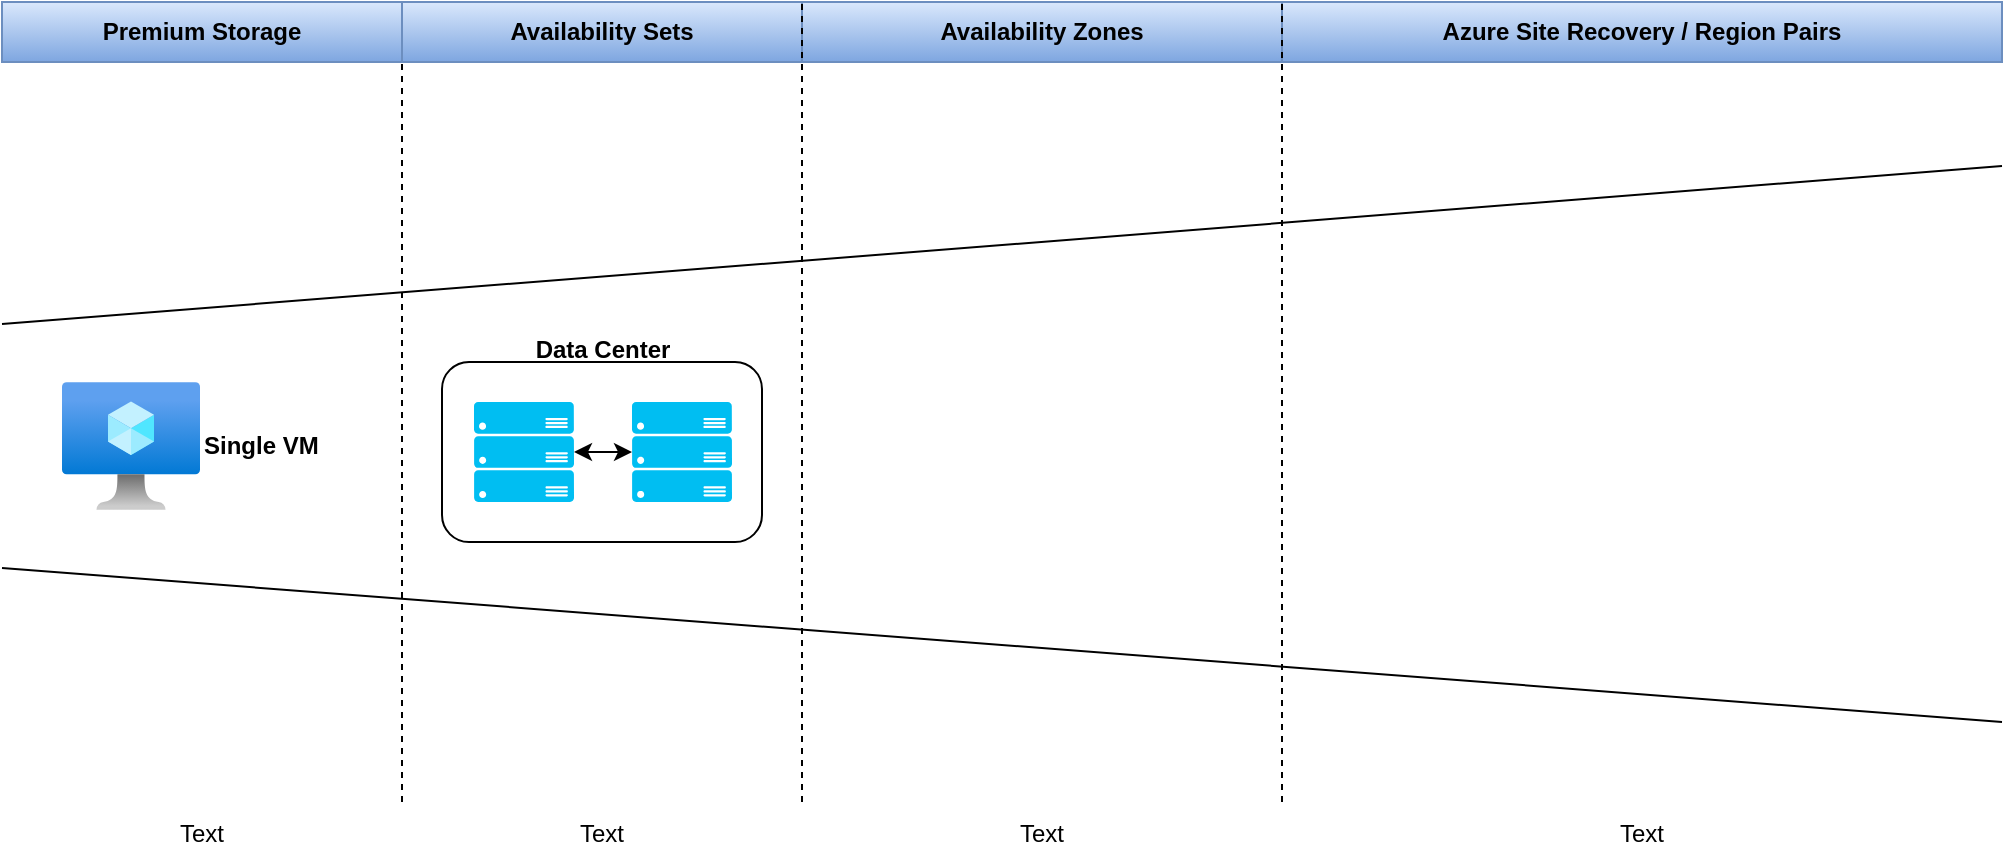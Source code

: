 <mxfile version="20.6.0" type="github">
  <diagram id="yHkP9et_nurtHbuX6qxw" name="Page-1">
    <mxGraphModel dx="1550" dy="867" grid="1" gridSize="10" guides="1" tooltips="1" connect="1" arrows="1" fold="1" page="1" pageScale="1" pageWidth="1100" pageHeight="850" math="0" shadow="0">
      <root>
        <mxCell id="0" />
        <mxCell id="1" parent="0" />
        <mxCell id="2sGrRd3t7OlV81lBVQXa-1" value="" style="endArrow=none;dashed=1;html=1;rounded=0;entryX=1;entryY=0;entryDx=0;entryDy=0;" parent="1" target="2sGrRd3t7OlV81lBVQXa-7" edge="1">
          <mxGeometry width="50" height="50" relative="1" as="geometry">
            <mxPoint x="240" y="520" as="sourcePoint" />
            <mxPoint x="240" y="150" as="targetPoint" />
          </mxGeometry>
        </mxCell>
        <mxCell id="2sGrRd3t7OlV81lBVQXa-5" value="" style="endArrow=none;html=1;rounded=0;" parent="1" edge="1">
          <mxGeometry width="50" height="50" relative="1" as="geometry">
            <mxPoint x="40" y="281" as="sourcePoint" />
            <mxPoint x="1040" y="202" as="targetPoint" />
          </mxGeometry>
        </mxCell>
        <mxCell id="2sGrRd3t7OlV81lBVQXa-7" value="Premium Storage" style="rounded=0;whiteSpace=wrap;html=1;fillColor=#dae8fc;gradientColor=#7ea6e0;strokeColor=#6c8ebf;fontStyle=1" parent="1" vertex="1">
          <mxGeometry x="40" y="120" width="200" height="30" as="geometry" />
        </mxCell>
        <mxCell id="2sGrRd3t7OlV81lBVQXa-8" value="Availability Sets" style="rounded=0;whiteSpace=wrap;html=1;fillColor=#dae8fc;gradientColor=#7ea6e0;strokeColor=#6c8ebf;fontStyle=1" parent="1" vertex="1">
          <mxGeometry x="240" y="120" width="200" height="30" as="geometry" />
        </mxCell>
        <mxCell id="2sGrRd3t7OlV81lBVQXa-9" value="Availability Zones" style="rounded=0;whiteSpace=wrap;html=1;fillColor=#dae8fc;gradientColor=#7ea6e0;strokeColor=#6c8ebf;fontStyle=1" parent="1" vertex="1">
          <mxGeometry x="440" y="120" width="240" height="30" as="geometry" />
        </mxCell>
        <mxCell id="2sGrRd3t7OlV81lBVQXa-10" value="Azure Site Recovery / Region Pairs" style="rounded=0;whiteSpace=wrap;html=1;fillColor=#dae8fc;gradientColor=#7ea6e0;strokeColor=#6c8ebf;fontStyle=1" parent="1" vertex="1">
          <mxGeometry x="680" y="120" width="360" height="30" as="geometry" />
        </mxCell>
        <mxCell id="2sGrRd3t7OlV81lBVQXa-14" value="" style="endArrow=none;html=1;rounded=0;" parent="1" edge="1">
          <mxGeometry width="50" height="50" relative="1" as="geometry">
            <mxPoint x="40" y="403" as="sourcePoint" />
            <mxPoint x="1040" y="480" as="targetPoint" />
          </mxGeometry>
        </mxCell>
        <mxCell id="2sGrRd3t7OlV81lBVQXa-15" value="" style="endArrow=none;dashed=1;html=1;rounded=0;entryX=1;entryY=0;entryDx=0;entryDy=0;" parent="1" edge="1">
          <mxGeometry width="50" height="50" relative="1" as="geometry">
            <mxPoint x="440" y="520" as="sourcePoint" />
            <mxPoint x="440" y="120" as="targetPoint" />
          </mxGeometry>
        </mxCell>
        <mxCell id="2sGrRd3t7OlV81lBVQXa-16" value="" style="endArrow=none;dashed=1;html=1;rounded=0;entryX=1;entryY=0;entryDx=0;entryDy=0;" parent="1" edge="1">
          <mxGeometry width="50" height="50" relative="1" as="geometry">
            <mxPoint x="680" y="520" as="sourcePoint" />
            <mxPoint x="680" y="120" as="targetPoint" />
          </mxGeometry>
        </mxCell>
        <mxCell id="2sGrRd3t7OlV81lBVQXa-18" value="Text" style="text;html=1;strokeColor=none;fillColor=none;align=center;verticalAlign=middle;whiteSpace=wrap;rounded=0;" parent="1" vertex="1">
          <mxGeometry x="40" y="521" width="200" height="30" as="geometry" />
        </mxCell>
        <mxCell id="2sGrRd3t7OlV81lBVQXa-19" value="Text" style="text;html=1;strokeColor=none;fillColor=none;align=center;verticalAlign=middle;whiteSpace=wrap;rounded=0;" parent="1" vertex="1">
          <mxGeometry x="240" y="521" width="200" height="30" as="geometry" />
        </mxCell>
        <mxCell id="2sGrRd3t7OlV81lBVQXa-20" value="Text" style="text;html=1;strokeColor=none;fillColor=none;align=center;verticalAlign=middle;whiteSpace=wrap;rounded=0;" parent="1" vertex="1">
          <mxGeometry x="440" y="521" width="240" height="30" as="geometry" />
        </mxCell>
        <mxCell id="2sGrRd3t7OlV81lBVQXa-21" value="Text" style="text;html=1;strokeColor=none;fillColor=none;align=center;verticalAlign=middle;whiteSpace=wrap;rounded=0;" parent="1" vertex="1">
          <mxGeometry x="680" y="521" width="360" height="30" as="geometry" />
        </mxCell>
        <mxCell id="g8kyRkZsqTqi61Bz7J0J-1" value="Single VM" style="aspect=fixed;html=1;points=[];align=left;image;fontSize=12;image=img/lib/azure2/compute/Virtual_Machine.svg;labelPosition=right;verticalLabelPosition=middle;verticalAlign=middle;fontStyle=1" vertex="1" parent="1">
          <mxGeometry x="70" y="310" width="69" height="64" as="geometry" />
        </mxCell>
        <mxCell id="g8kyRkZsqTqi61Bz7J0J-3" value="" style="rounded=1;whiteSpace=wrap;html=1;" vertex="1" parent="1">
          <mxGeometry x="260" y="300" width="160" height="90" as="geometry" />
        </mxCell>
        <mxCell id="g8kyRkZsqTqi61Bz7J0J-4" value="" style="verticalLabelPosition=bottom;html=1;verticalAlign=top;align=center;strokeColor=none;fillColor=#00BEF2;shape=mxgraph.azure.server_rack;" vertex="1" parent="1">
          <mxGeometry x="276" y="320" width="50" height="50" as="geometry" />
        </mxCell>
        <mxCell id="g8kyRkZsqTqi61Bz7J0J-5" value="" style="verticalLabelPosition=bottom;html=1;verticalAlign=top;align=center;strokeColor=none;fillColor=#00BEF2;shape=mxgraph.azure.server_rack;" vertex="1" parent="1">
          <mxGeometry x="355" y="320" width="50" height="50" as="geometry" />
        </mxCell>
        <mxCell id="g8kyRkZsqTqi61Bz7J0J-6" value="" style="endArrow=classic;startArrow=classic;html=1;rounded=0;exitX=1;exitY=0.5;exitDx=0;exitDy=0;exitPerimeter=0;entryX=0;entryY=0.5;entryDx=0;entryDy=0;entryPerimeter=0;" edge="1" parent="1" source="g8kyRkZsqTqi61Bz7J0J-4" target="g8kyRkZsqTqi61Bz7J0J-5">
          <mxGeometry width="50" height="50" relative="1" as="geometry">
            <mxPoint x="520" y="570" as="sourcePoint" />
            <mxPoint x="570" y="520" as="targetPoint" />
          </mxGeometry>
        </mxCell>
        <mxCell id="g8kyRkZsqTqi61Bz7J0J-7" value="Data Center" style="text;html=1;align=center;verticalAlign=middle;resizable=0;points=[];autosize=1;strokeColor=none;fillColor=none;fontStyle=1" vertex="1" parent="1">
          <mxGeometry x="295" y="279" width="90" height="30" as="geometry" />
        </mxCell>
      </root>
    </mxGraphModel>
  </diagram>
</mxfile>
